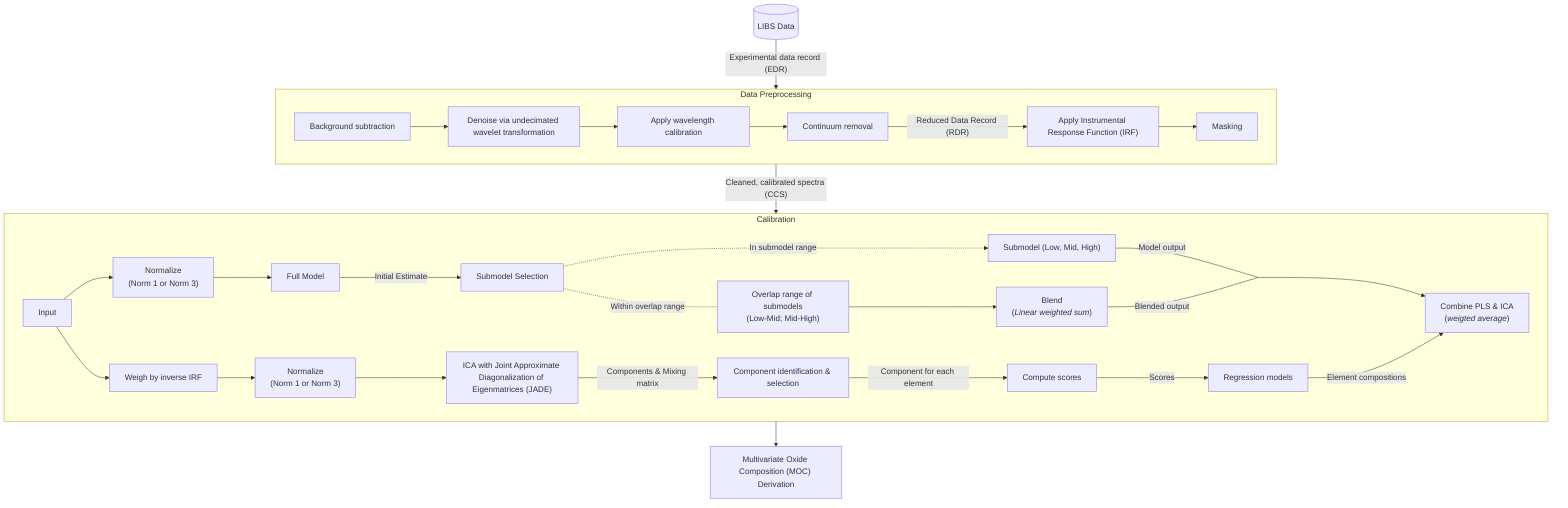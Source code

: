 flowchart TD
    subgraph DP["Data Preprocessing"]
        BS[Background subtraction] --> 
        WO["Denoise via undecimated wavelet transformation"] -->
        WC["Apply wavelength calibration"] -->
        CER["Continuum removal"] -->|"Reduced Data Record (RDR)"| IRF["Apply Instrumental Response Function (IRF)"] -->M["Masking"]
    end

    db[(LIBS Data)] -->|"Experimental data record (EDR)"| DP

    DP -->|"Cleaned, calibrated spectra (CCS)"| C

    subgraph C["Calibration"]
        %% PLS-SM
        Input --> NOSM["`Normalize
        (Norm 1 or Norm 3)`"] --> F
        F[Full Model] --> |"Initial Estimate"| H[Submodel Selection]
        
        SM["Submodel (Low, Mid, High)"]
        BR["`Overlap range of submodels
        (Low-Mid; Mid-High)`"]

        H -.->|In submodel range| SM
        H -.-|Within overlap range| BR

        BR --> BO["`Blend
        (*Linear weighted sum*)`"]

        PLS_SM_OUT[ ]:::empty
        classDef empty width:0px,height:0px;

        SM ---|Model output| PLS_SM_OUT
        BO ---|Blended output| PLS_SM_OUT

        PLS_SM_OUT --> J

        Input --> WE["Weigh by inverse IRF"] --> NOI["`Normalize
        (Norm 1 or Norm 3)`"] --> I

        I["`ICA with Joint Approximate Diagonalization of Eigenmatrices (JADE)`"]
        I -->|"Components & Mixing matrix"| CIS["`Component identification & selection`"]
        CIS -->|Component for each element| CS["Compute scores"] -->|Scores| TRM["Regression models"] -->|"Element compositions"| J


        J["`Combine PLS & ICA
        (_weigted average_)`"]
    end
    
    C --> K["Multivariate Oxide Composition (MOC) Derivation"]